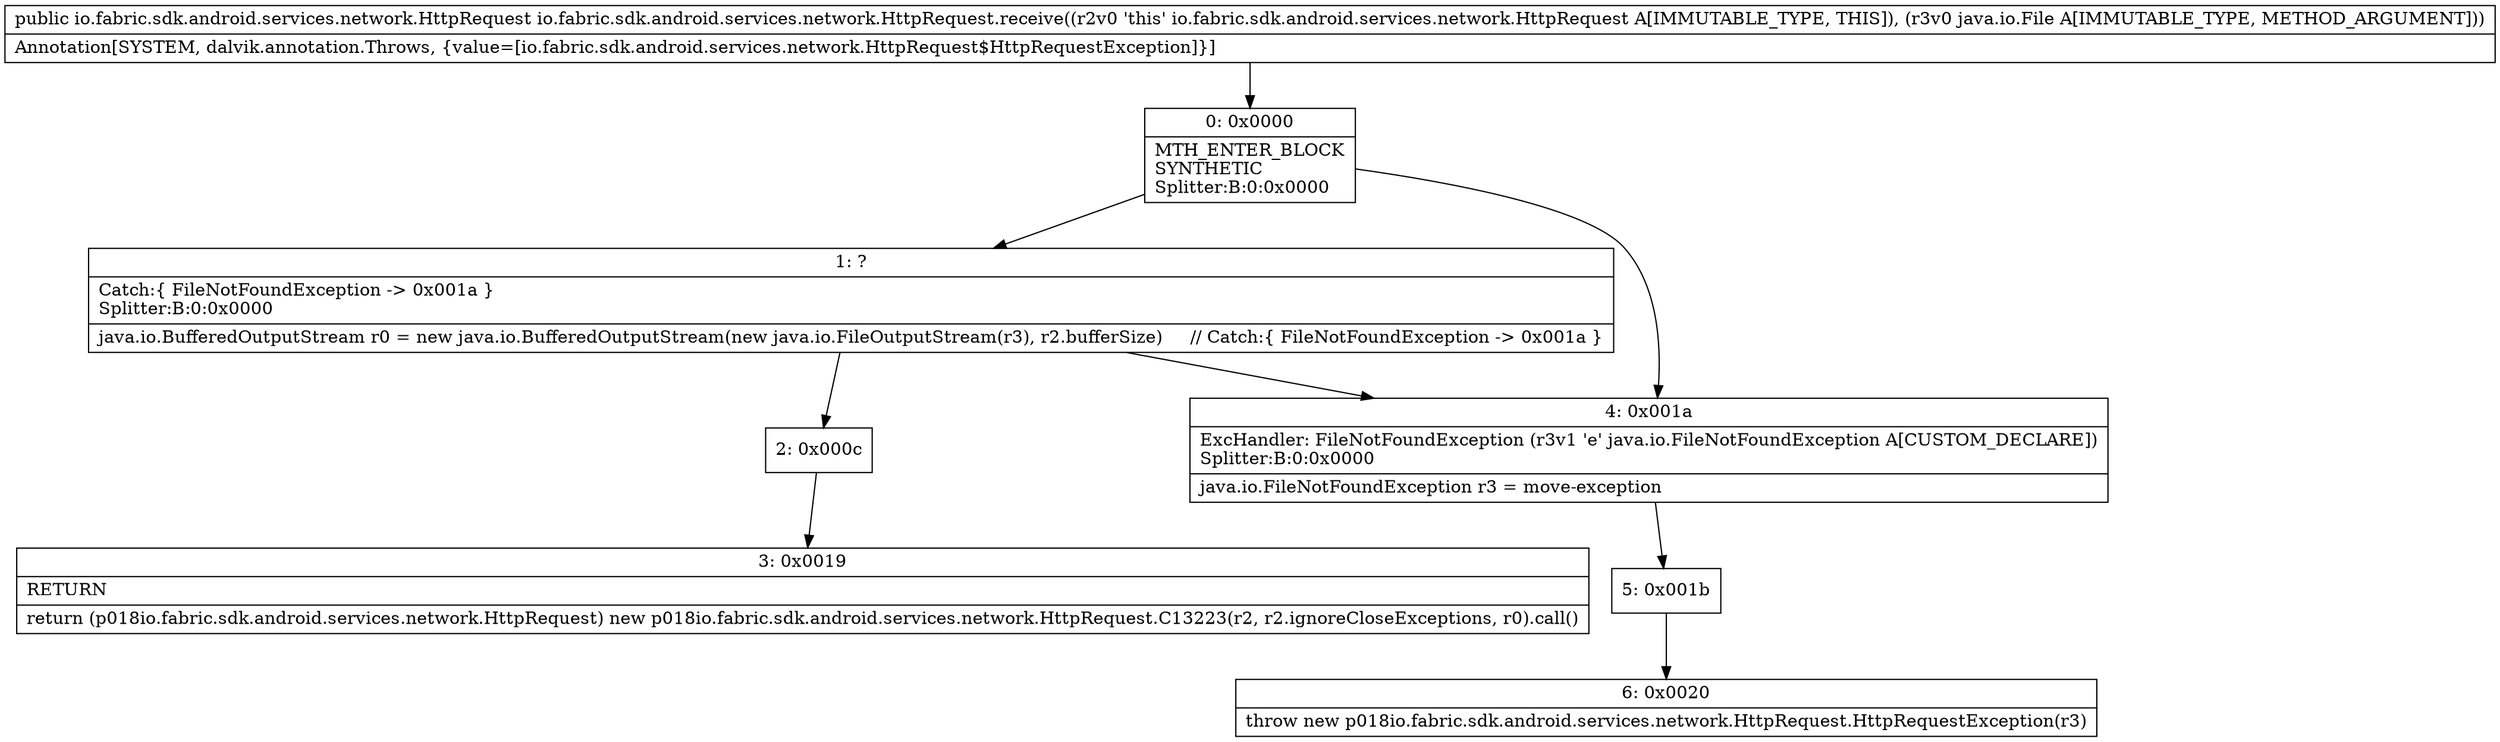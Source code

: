 digraph "CFG forio.fabric.sdk.android.services.network.HttpRequest.receive(Ljava\/io\/File;)Lio\/fabric\/sdk\/android\/services\/network\/HttpRequest;" {
Node_0 [shape=record,label="{0\:\ 0x0000|MTH_ENTER_BLOCK\lSYNTHETIC\lSplitter:B:0:0x0000\l}"];
Node_1 [shape=record,label="{1\:\ ?|Catch:\{ FileNotFoundException \-\> 0x001a \}\lSplitter:B:0:0x0000\l|java.io.BufferedOutputStream r0 = new java.io.BufferedOutputStream(new java.io.FileOutputStream(r3), r2.bufferSize)     \/\/ Catch:\{ FileNotFoundException \-\> 0x001a \}\l}"];
Node_2 [shape=record,label="{2\:\ 0x000c}"];
Node_3 [shape=record,label="{3\:\ 0x0019|RETURN\l|return (p018io.fabric.sdk.android.services.network.HttpRequest) new p018io.fabric.sdk.android.services.network.HttpRequest.C13223(r2, r2.ignoreCloseExceptions, r0).call()\l}"];
Node_4 [shape=record,label="{4\:\ 0x001a|ExcHandler: FileNotFoundException (r3v1 'e' java.io.FileNotFoundException A[CUSTOM_DECLARE])\lSplitter:B:0:0x0000\l|java.io.FileNotFoundException r3 = move\-exception\l}"];
Node_5 [shape=record,label="{5\:\ 0x001b}"];
Node_6 [shape=record,label="{6\:\ 0x0020|throw new p018io.fabric.sdk.android.services.network.HttpRequest.HttpRequestException(r3)\l}"];
MethodNode[shape=record,label="{public io.fabric.sdk.android.services.network.HttpRequest io.fabric.sdk.android.services.network.HttpRequest.receive((r2v0 'this' io.fabric.sdk.android.services.network.HttpRequest A[IMMUTABLE_TYPE, THIS]), (r3v0 java.io.File A[IMMUTABLE_TYPE, METHOD_ARGUMENT]))  | Annotation[SYSTEM, dalvik.annotation.Throws, \{value=[io.fabric.sdk.android.services.network.HttpRequest$HttpRequestException]\}]\l}"];
MethodNode -> Node_0;
Node_0 -> Node_1;
Node_0 -> Node_4;
Node_1 -> Node_2;
Node_1 -> Node_4;
Node_2 -> Node_3;
Node_4 -> Node_5;
Node_5 -> Node_6;
}

